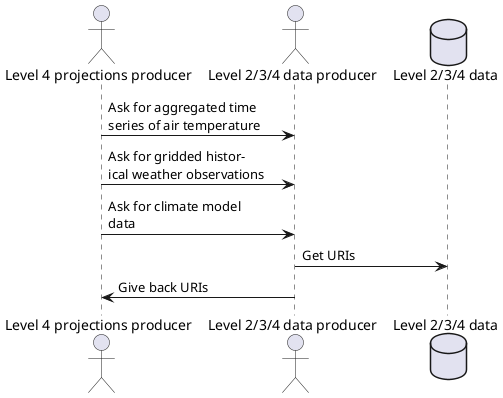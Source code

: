@startuml

actor "Level 4 projections producer" as PP
actor "Level 2/3/4 data producer" as DM
database "Level 2/3/4 data" as DMC

PP -> DM : Ask for aggregated time\nseries of air temperature
PP -> DM : Ask for gridded histor-\nical weather observations
PP -> DM : Ask for climate model\ndata
DM -> DMC : Get URIs
DM -> PP : Give back URIs

@enduml
